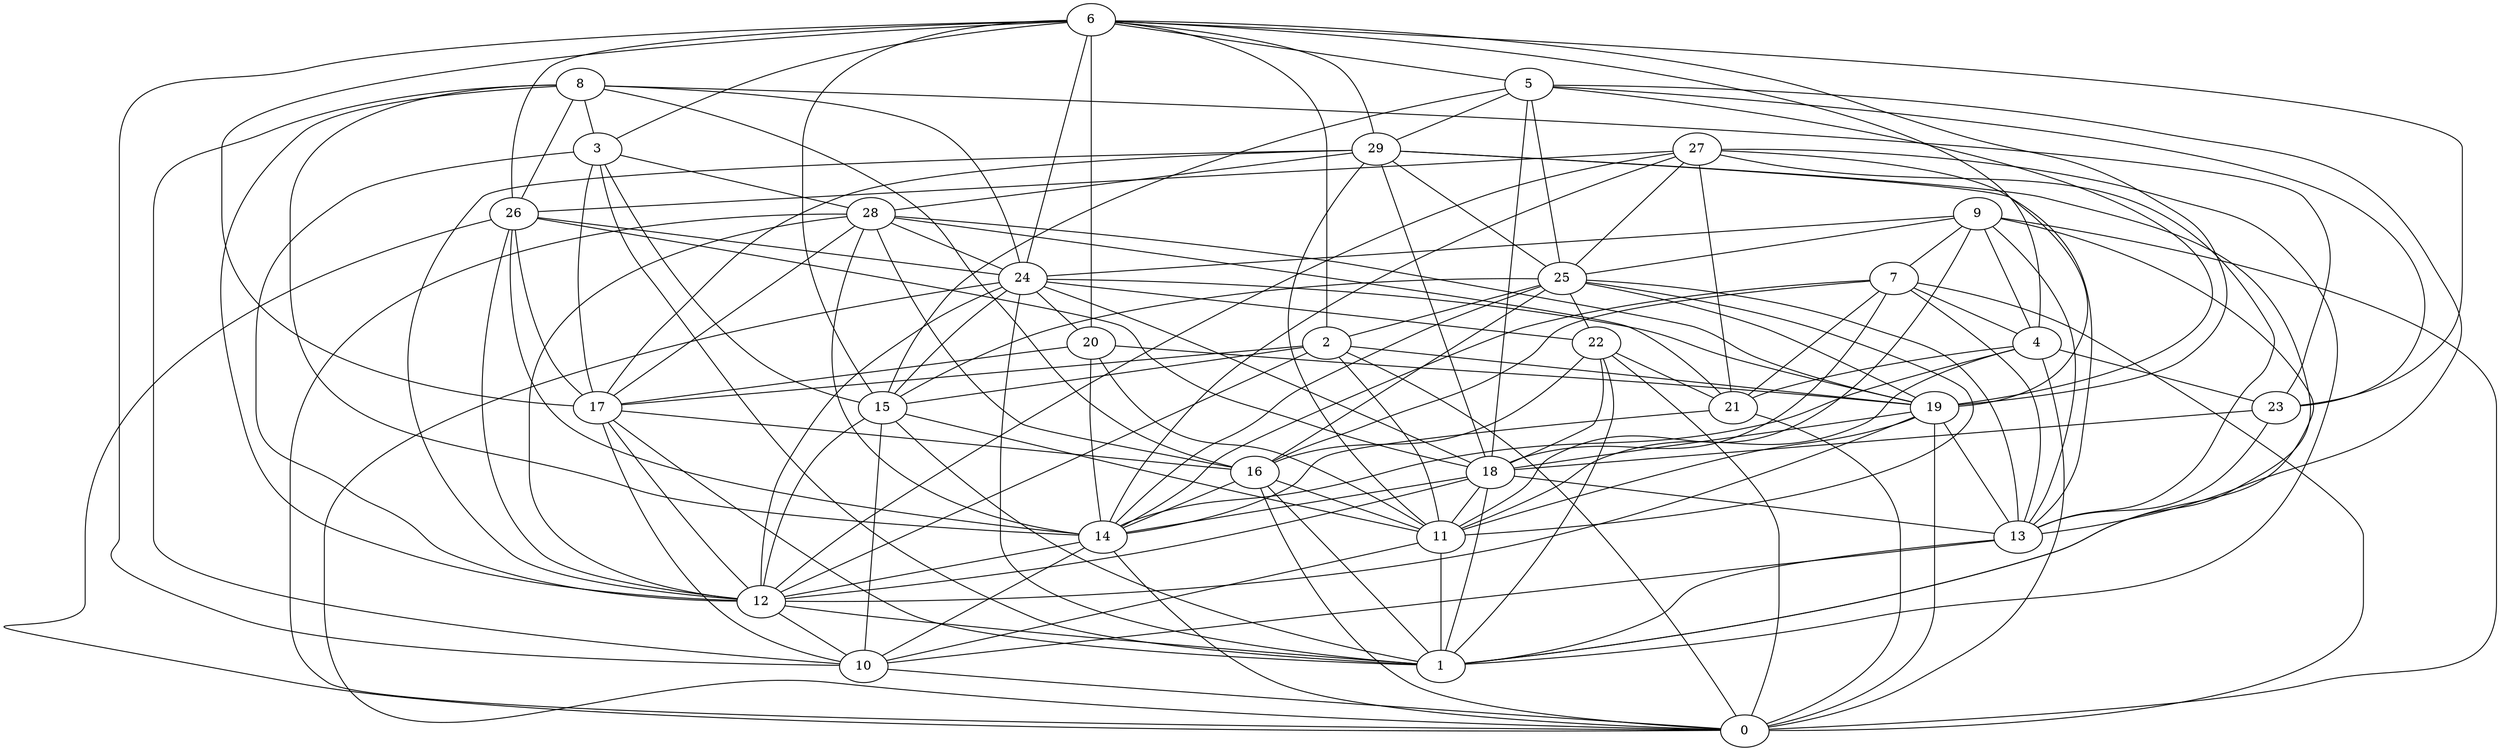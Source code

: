 digraph GG_graph {

subgraph G_graph {
edge [color = black]
"29" -> "13" [dir = none]
"29" -> "1" [dir = none]
"29" -> "25" [dir = none]
"15" -> "12" [dir = none]
"9" -> "24" [dir = none]
"9" -> "11" [dir = none]
"9" -> "7" [dir = none]
"9" -> "13" [dir = none]
"22" -> "1" [dir = none]
"22" -> "0" [dir = none]
"22" -> "16" [dir = none]
"22" -> "21" [dir = none]
"11" -> "10" [dir = none]
"18" -> "13" [dir = none]
"18" -> "1" [dir = none]
"18" -> "14" [dir = none]
"24" -> "20" [dir = none]
"24" -> "19" [dir = none]
"24" -> "1" [dir = none]
"24" -> "22" [dir = none]
"20" -> "17" [dir = none]
"20" -> "11" [dir = none]
"12" -> "1" [dir = none]
"26" -> "14" [dir = none]
"26" -> "0" [dir = none]
"26" -> "12" [dir = none]
"16" -> "14" [dir = none]
"8" -> "16" [dir = none]
"8" -> "3" [dir = none]
"17" -> "1" [dir = none]
"28" -> "14" [dir = none]
"28" -> "0" [dir = none]
"25" -> "11" [dir = none]
"25" -> "2" [dir = none]
"25" -> "13" [dir = none]
"25" -> "22" [dir = none]
"25" -> "15" [dir = none]
"27" -> "21" [dir = none]
"27" -> "14" [dir = none]
"27" -> "19" [dir = none]
"7" -> "13" [dir = none]
"7" -> "21" [dir = none]
"7" -> "16" [dir = none]
"7" -> "4" [dir = none]
"10" -> "0" [dir = none]
"19" -> "0" [dir = none]
"3" -> "1" [dir = none]
"6" -> "4" [dir = none]
"6" -> "17" [dir = none]
"6" -> "3" [dir = none]
"6" -> "10" [dir = none]
"6" -> "19" [dir = none]
"6" -> "2" [dir = none]
"23" -> "13" [dir = none]
"23" -> "18" [dir = none]
"5" -> "19" [dir = none]
"5" -> "23" [dir = none]
"5" -> "25" [dir = none]
"26" -> "24" [dir = none]
"25" -> "16" [dir = none]
"15" -> "11" [dir = none]
"27" -> "25" [dir = none]
"29" -> "17" [dir = none]
"15" -> "1" [dir = none]
"17" -> "12" [dir = none]
"15" -> "10" [dir = none]
"14" -> "0" [dir = none]
"18" -> "12" [dir = none]
"28" -> "21" [dir = none]
"13" -> "10" [dir = none]
"28" -> "17" [dir = none]
"25" -> "19" [dir = none]
"24" -> "0" [dir = none]
"2" -> "11" [dir = none]
"29" -> "18" [dir = none]
"4" -> "21" [dir = none]
"6" -> "5" [dir = none]
"2" -> "0" [dir = none]
"28" -> "24" [dir = none]
"8" -> "14" [dir = none]
"6" -> "20" [dir = none]
"28" -> "12" [dir = none]
"5" -> "29" [dir = none]
"8" -> "23" [dir = none]
"21" -> "14" [dir = none]
"21" -> "0" [dir = none]
"6" -> "26" [dir = none]
"8" -> "24" [dir = none]
"9" -> "25" [dir = none]
"9" -> "4" [dir = none]
"6" -> "15" [dir = none]
"20" -> "19" [dir = none]
"27" -> "26" [dir = none]
"12" -> "10" [dir = none]
"7" -> "18" [dir = none]
"16" -> "11" [dir = none]
"2" -> "17" [dir = none]
"28" -> "16" [dir = none]
"11" -> "1" [dir = none]
"27" -> "12" [dir = none]
"19" -> "11" [dir = none]
"14" -> "12" [dir = none]
"24" -> "15" [dir = none]
"29" -> "12" [dir = none]
"29" -> "28" [dir = none]
"26" -> "18" [dir = none]
"2" -> "12" [dir = none]
"6" -> "29" [dir = none]
"17" -> "16" [dir = none]
"6" -> "23" [dir = none]
"8" -> "26" [dir = none]
"24" -> "12" [dir = none]
"25" -> "14" [dir = none]
"3" -> "15" [dir = none]
"17" -> "10" [dir = none]
"5" -> "13" [dir = none]
"4" -> "11" [dir = none]
"18" -> "11" [dir = none]
"22" -> "18" [dir = none]
"4" -> "14" [dir = none]
"26" -> "17" [dir = none]
"19" -> "13" [dir = none]
"13" -> "1" [dir = none]
"6" -> "24" [dir = none]
"19" -> "18" [dir = none]
"3" -> "28" [dir = none]
"2" -> "19" [dir = none]
"3" -> "12" [dir = none]
"14" -> "10" [dir = none]
"8" -> "10" [dir = none]
"5" -> "18" [dir = none]
"9" -> "0" [dir = none]
"4" -> "23" [dir = none]
"7" -> "0" [dir = none]
"16" -> "1" [dir = none]
"2" -> "15" [dir = none]
"24" -> "18" [dir = none]
"3" -> "17" [dir = none]
"7" -> "14" [dir = none]
"4" -> "0" [dir = none]
"28" -> "19" [dir = none]
"9" -> "1" [dir = none]
"27" -> "13" [dir = none]
"20" -> "14" [dir = none]
"5" -> "15" [dir = none]
"19" -> "12" [dir = none]
"27" -> "1" [dir = none]
"8" -> "12" [dir = none]
"16" -> "0" [dir = none]
"29" -> "11" [dir = none]
}

}
